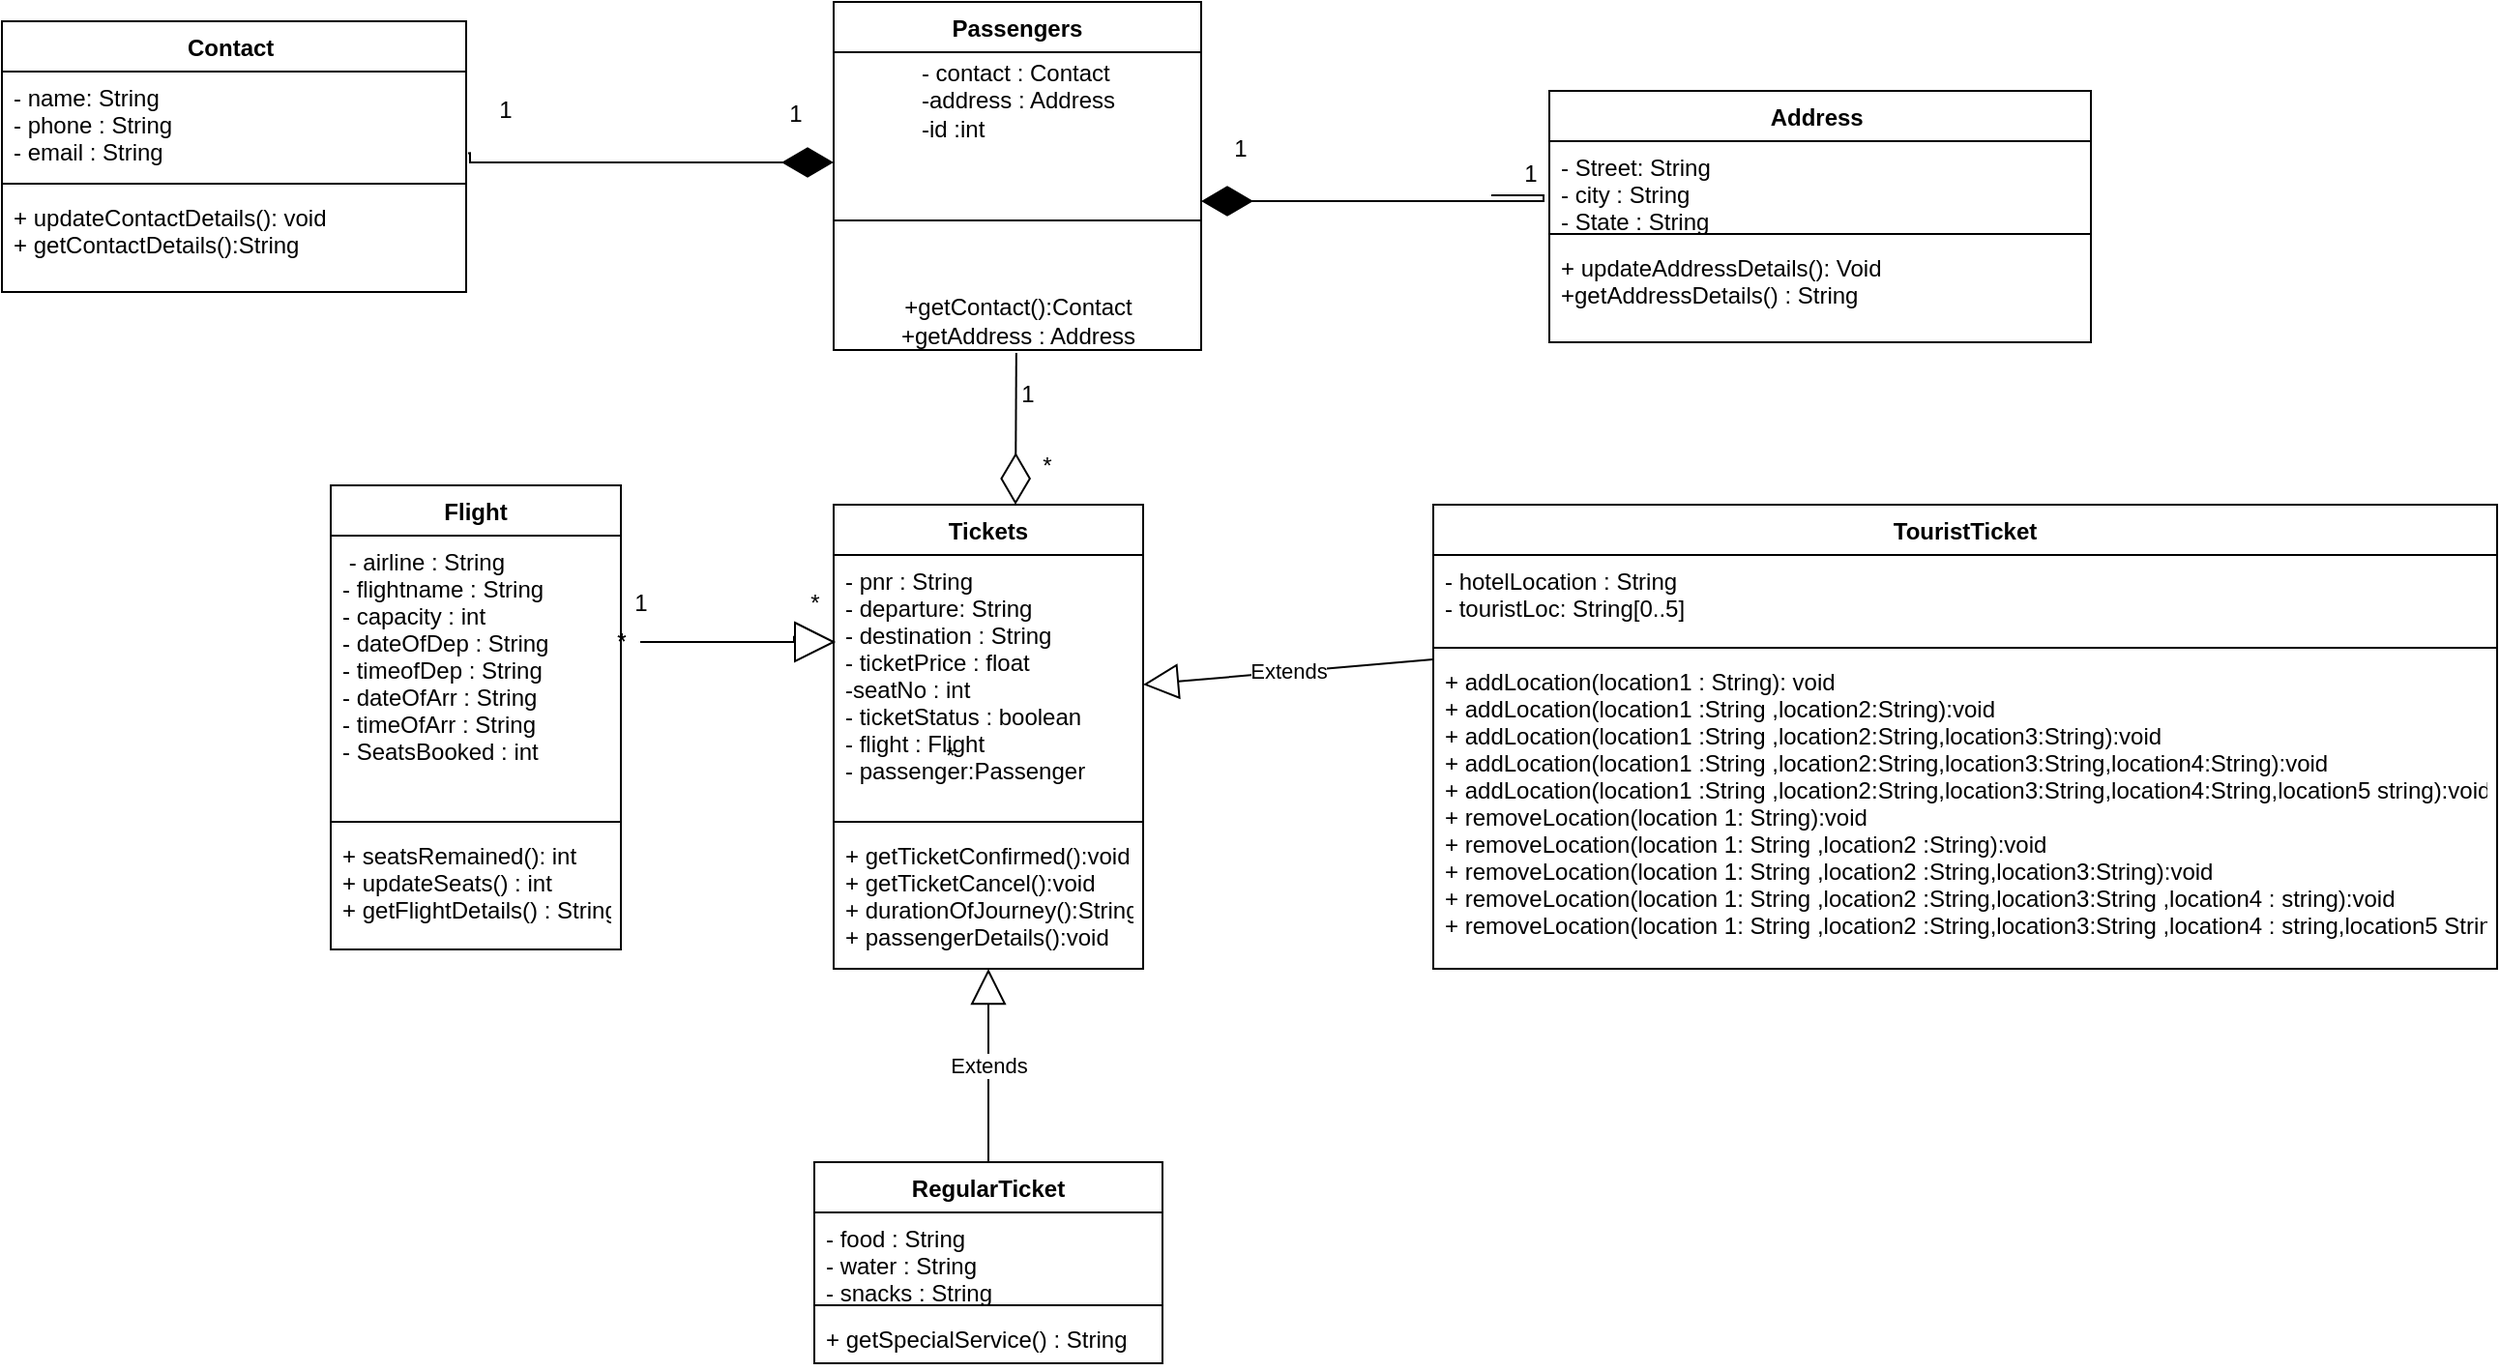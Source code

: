 <mxfile version="15.8.3" type="device"><diagram id="C5RBs43oDa-KdzZeNtuy" name="Page-1"><mxGraphModel dx="41" dy="393" grid="1" gridSize="10" guides="1" tooltips="1" connect="1" arrows="1" fold="1" page="1" pageScale="1" pageWidth="827" pageHeight="1169" math="0" shadow="0"><root><mxCell id="WIyWlLk6GJQsqaUBKTNV-0"/><mxCell id="WIyWlLk6GJQsqaUBKTNV-1" parent="WIyWlLk6GJQsqaUBKTNV-0"/><mxCell id="sFYsVcgWS0593KdC6_tz-0" value="Tickets" style="swimlane;fontStyle=1;align=center;verticalAlign=top;childLayout=stackLayout;horizontal=1;startSize=26;horizontalStack=0;resizeParent=1;resizeParentMax=0;resizeLast=0;collapsible=1;marginBottom=0;" parent="WIyWlLk6GJQsqaUBKTNV-1" vertex="1"><mxGeometry x="1720" y="610" width="160" height="240" as="geometry"/></mxCell><mxCell id="sFYsVcgWS0593KdC6_tz-1" value="- pnr : String&#10;- departure: String&#10;- destination : String&#10;- ticketPrice : float&#10;-seatNo : int&#10;- ticketStatus : boolean&#10;- flight : Flight&#10;- passenger:Passenger" style="text;strokeColor=none;fillColor=none;align=left;verticalAlign=top;spacingLeft=4;spacingRight=4;overflow=hidden;rotatable=0;points=[[0,0.5],[1,0.5]];portConstraint=eastwest;" parent="sFYsVcgWS0593KdC6_tz-0" vertex="1"><mxGeometry y="26" width="160" height="134" as="geometry"/></mxCell><mxCell id="sFYsVcgWS0593KdC6_tz-2" value="" style="line;strokeWidth=1;fillColor=none;align=left;verticalAlign=middle;spacingTop=-1;spacingLeft=3;spacingRight=3;rotatable=0;labelPosition=right;points=[];portConstraint=eastwest;" parent="sFYsVcgWS0593KdC6_tz-0" vertex="1"><mxGeometry y="160" width="160" height="8" as="geometry"/></mxCell><mxCell id="sFYsVcgWS0593KdC6_tz-3" value="+ getTicketConfirmed():void&#10;+ getTicketCancel():void&#10;+ durationOfJourney():String&#10;+ passengerDetails():void" style="text;strokeColor=none;fillColor=none;align=left;verticalAlign=top;spacingLeft=4;spacingRight=4;overflow=hidden;rotatable=0;points=[[0,0.5],[1,0.5]];portConstraint=eastwest;" parent="sFYsVcgWS0593KdC6_tz-0" vertex="1"><mxGeometry y="168" width="160" height="72" as="geometry"/></mxCell><mxCell id="sFYsVcgWS0593KdC6_tz-4" value="Flight" style="swimlane;fontStyle=1;align=center;verticalAlign=top;childLayout=stackLayout;horizontal=1;startSize=26;horizontalStack=0;resizeParent=1;resizeParentMax=0;resizeLast=0;collapsible=1;marginBottom=0;" parent="WIyWlLk6GJQsqaUBKTNV-1" vertex="1"><mxGeometry x="1460" y="600" width="150" height="240" as="geometry"/></mxCell><mxCell id="sFYsVcgWS0593KdC6_tz-5" value=" - airline : String&#10;- flightname : String&#10;- capacity : int&#10;- dateOfDep : String&#10;- timeofDep : String&#10;- dateOfArr : String&#10;- timeOfArr : String&#10;- SeatsBooked : int&#10;" style="text;strokeColor=none;fillColor=none;align=left;verticalAlign=top;spacingLeft=4;spacingRight=4;overflow=hidden;rotatable=0;points=[[0,0.5],[1,0.5]];portConstraint=eastwest;" parent="sFYsVcgWS0593KdC6_tz-4" vertex="1"><mxGeometry y="26" width="150" height="144" as="geometry"/></mxCell><mxCell id="sFYsVcgWS0593KdC6_tz-6" value="" style="line;strokeWidth=1;fillColor=none;align=left;verticalAlign=middle;spacingTop=-1;spacingLeft=3;spacingRight=3;rotatable=0;labelPosition=right;points=[];portConstraint=eastwest;" parent="sFYsVcgWS0593KdC6_tz-4" vertex="1"><mxGeometry y="170" width="150" height="8" as="geometry"/></mxCell><mxCell id="sFYsVcgWS0593KdC6_tz-7" value="+ seatsRemained(): int&#10;+ updateSeats() : int&#10;+ getFlightDetails() : String[]" style="text;strokeColor=none;fillColor=none;align=left;verticalAlign=top;spacingLeft=4;spacingRight=4;overflow=hidden;rotatable=0;points=[[0,0.5],[1,0.5]];portConstraint=eastwest;" parent="sFYsVcgWS0593KdC6_tz-4" vertex="1"><mxGeometry y="178" width="150" height="62" as="geometry"/></mxCell><mxCell id="sFYsVcgWS0593KdC6_tz-8" value="Passengers" style="swimlane;fontStyle=1;align=center;verticalAlign=top;childLayout=stackLayout;horizontal=1;startSize=26;horizontalStack=0;resizeParent=1;resizeParentMax=0;resizeLast=0;collapsible=1;marginBottom=0;" parent="WIyWlLk6GJQsqaUBKTNV-1" vertex="1"><mxGeometry x="1720" y="350" width="190" height="180" as="geometry"/></mxCell><mxCell id="sFYsVcgWS0593KdC6_tz-9" value="&lt;div style=&quot;text-align: left&quot;&gt;&lt;span&gt;- contact : Contact&lt;/span&gt;&lt;/div&gt;&lt;font style=&quot;font-size: 12px&quot;&gt;&lt;div style=&quot;text-align: left&quot;&gt;&lt;span&gt;-address : Address&lt;/span&gt;&lt;/div&gt;&lt;div style=&quot;text-align: left&quot;&gt;&lt;span&gt;-id :int&lt;/span&gt;&lt;/div&gt;&lt;/font&gt;" style="text;html=1;align=center;verticalAlign=middle;resizable=0;points=[];autosize=1;strokeColor=none;fillColor=none;" parent="sFYsVcgWS0593KdC6_tz-8" vertex="1"><mxGeometry y="26" width="190" height="50" as="geometry"/></mxCell><mxCell id="sFYsVcgWS0593KdC6_tz-10" value="" style="line;strokeWidth=1;fillColor=none;align=left;verticalAlign=middle;spacingTop=-1;spacingLeft=3;spacingRight=3;rotatable=0;labelPosition=right;points=[];portConstraint=eastwest;" parent="sFYsVcgWS0593KdC6_tz-8" vertex="1"><mxGeometry y="76" width="190" height="74" as="geometry"/></mxCell><mxCell id="sFYsVcgWS0593KdC6_tz-11" value="+getContact():Contact&lt;br&gt;+getAddress : Address" style="text;html=1;align=center;verticalAlign=middle;resizable=0;points=[];autosize=1;strokeColor=none;fillColor=none;" parent="sFYsVcgWS0593KdC6_tz-8" vertex="1"><mxGeometry y="150" width="190" height="30" as="geometry"/></mxCell><mxCell id="sFYsVcgWS0593KdC6_tz-12" value="RegularTicket" style="swimlane;fontStyle=1;align=center;verticalAlign=top;childLayout=stackLayout;horizontal=1;startSize=26;horizontalStack=0;resizeParent=1;resizeParentMax=0;resizeLast=0;collapsible=1;marginBottom=0;" parent="WIyWlLk6GJQsqaUBKTNV-1" vertex="1"><mxGeometry x="1710" y="950" width="180" height="104" as="geometry"/></mxCell><mxCell id="sFYsVcgWS0593KdC6_tz-13" value="- food : String&#10;- water : String&#10;- snacks : String&#10;-" style="text;strokeColor=none;fillColor=none;align=left;verticalAlign=top;spacingLeft=4;spacingRight=4;overflow=hidden;rotatable=0;points=[[0,0.5],[1,0.5]];portConstraint=eastwest;" parent="sFYsVcgWS0593KdC6_tz-12" vertex="1"><mxGeometry y="26" width="180" height="44" as="geometry"/></mxCell><mxCell id="sFYsVcgWS0593KdC6_tz-14" value="" style="line;strokeWidth=1;fillColor=none;align=left;verticalAlign=middle;spacingTop=-1;spacingLeft=3;spacingRight=3;rotatable=0;labelPosition=right;points=[];portConstraint=eastwest;" parent="sFYsVcgWS0593KdC6_tz-12" vertex="1"><mxGeometry y="70" width="180" height="8" as="geometry"/></mxCell><mxCell id="sFYsVcgWS0593KdC6_tz-15" value="+ getSpecialService() : String" style="text;strokeColor=none;fillColor=none;align=left;verticalAlign=top;spacingLeft=4;spacingRight=4;overflow=hidden;rotatable=0;points=[[0,0.5],[1,0.5]];portConstraint=eastwest;" parent="sFYsVcgWS0593KdC6_tz-12" vertex="1"><mxGeometry y="78" width="180" height="26" as="geometry"/></mxCell><mxCell id="sFYsVcgWS0593KdC6_tz-16" value="TouristTicket" style="swimlane;fontStyle=1;align=center;verticalAlign=top;childLayout=stackLayout;horizontal=1;startSize=26;horizontalStack=0;resizeParent=1;resizeParentMax=0;resizeLast=0;collapsible=1;marginBottom=0;" parent="WIyWlLk6GJQsqaUBKTNV-1" vertex="1"><mxGeometry x="2030" y="610" width="550" height="240" as="geometry"/></mxCell><mxCell id="sFYsVcgWS0593KdC6_tz-17" value="- hotelLocation : String&#10;- touristLoc: String[0..5]" style="text;strokeColor=none;fillColor=none;align=left;verticalAlign=top;spacingLeft=4;spacingRight=4;overflow=hidden;rotatable=0;points=[[0,0.5],[1,0.5]];portConstraint=eastwest;" parent="sFYsVcgWS0593KdC6_tz-16" vertex="1"><mxGeometry y="26" width="550" height="44" as="geometry"/></mxCell><mxCell id="sFYsVcgWS0593KdC6_tz-18" value="" style="line;strokeWidth=1;fillColor=none;align=left;verticalAlign=middle;spacingTop=-1;spacingLeft=3;spacingRight=3;rotatable=0;labelPosition=right;points=[];portConstraint=eastwest;" parent="sFYsVcgWS0593KdC6_tz-16" vertex="1"><mxGeometry y="70" width="550" height="8" as="geometry"/></mxCell><mxCell id="sFYsVcgWS0593KdC6_tz-19" value="+ addLocation(location1 : String): void&#10;+ addLocation(location1 :String ,location2:String):void&#10;+ addLocation(location1 :String ,location2:String,location3:String):void&#10;+ addLocation(location1 :String ,location2:String,location3:String,location4:String):void&#10;+ addLocation(location1 :String ,location2:String,location3:String,location4:String,location5 string):void&#10;+ removeLocation(location 1: String):void&#10;+ removeLocation(location 1: String ,location2 :String):void&#10;+ removeLocation(location 1: String ,location2 :String,location3:String):void&#10;+ removeLocation(location 1: String ,location2 :String,location3:String ,location4 : string):void&#10;+ removeLocation(location 1: String ,location2 :String,location3:String ,location4 : string,location5 String):void" style="text;strokeColor=none;fillColor=none;align=left;verticalAlign=top;spacingLeft=4;spacingRight=4;overflow=hidden;rotatable=0;points=[[0,0.5],[1,0.5]];portConstraint=eastwest;" parent="sFYsVcgWS0593KdC6_tz-16" vertex="1"><mxGeometry y="78" width="550" height="162" as="geometry"/></mxCell><mxCell id="sFYsVcgWS0593KdC6_tz-20" value="Contact " style="swimlane;fontStyle=1;align=center;verticalAlign=top;childLayout=stackLayout;horizontal=1;startSize=26;horizontalStack=0;resizeParent=1;resizeParentMax=0;resizeLast=0;collapsible=1;marginBottom=0;" parent="WIyWlLk6GJQsqaUBKTNV-1" vertex="1"><mxGeometry x="1290" y="360" width="240" height="140" as="geometry"/></mxCell><mxCell id="sFYsVcgWS0593KdC6_tz-21" value="- name: String&#10;- phone : String&#10;- email : String&#10;" style="text;strokeColor=none;fillColor=none;align=left;verticalAlign=top;spacingLeft=4;spacingRight=4;overflow=hidden;rotatable=0;points=[[0,0.5],[1,0.5]];portConstraint=eastwest;" parent="sFYsVcgWS0593KdC6_tz-20" vertex="1"><mxGeometry y="26" width="240" height="54" as="geometry"/></mxCell><mxCell id="sFYsVcgWS0593KdC6_tz-22" value="" style="line;strokeWidth=1;fillColor=none;align=left;verticalAlign=middle;spacingTop=-1;spacingLeft=3;spacingRight=3;rotatable=0;labelPosition=right;points=[];portConstraint=eastwest;" parent="sFYsVcgWS0593KdC6_tz-20" vertex="1"><mxGeometry y="80" width="240" height="8" as="geometry"/></mxCell><mxCell id="sFYsVcgWS0593KdC6_tz-23" value="+ updateContactDetails(): void&#10;+ getContactDetails():String" style="text;strokeColor=none;fillColor=none;align=left;verticalAlign=top;spacingLeft=4;spacingRight=4;overflow=hidden;rotatable=0;points=[[0,0.5],[1,0.5]];portConstraint=eastwest;" parent="sFYsVcgWS0593KdC6_tz-20" vertex="1"><mxGeometry y="88" width="240" height="52" as="geometry"/></mxCell><mxCell id="sFYsVcgWS0593KdC6_tz-24" value="Address " style="swimlane;fontStyle=1;align=center;verticalAlign=top;childLayout=stackLayout;horizontal=1;startSize=26;horizontalStack=0;resizeParent=1;resizeParentMax=0;resizeLast=0;collapsible=1;marginBottom=0;" parent="WIyWlLk6GJQsqaUBKTNV-1" vertex="1"><mxGeometry x="2090" y="396" width="280" height="130" as="geometry"/></mxCell><mxCell id="sFYsVcgWS0593KdC6_tz-25" value="- Street: String&#10;- city : String&#10;- State : String&#10;" style="text;strokeColor=none;fillColor=none;align=left;verticalAlign=top;spacingLeft=4;spacingRight=4;overflow=hidden;rotatable=0;points=[[0,0.5],[1,0.5]];portConstraint=eastwest;" parent="sFYsVcgWS0593KdC6_tz-24" vertex="1"><mxGeometry y="26" width="280" height="44" as="geometry"/></mxCell><mxCell id="sFYsVcgWS0593KdC6_tz-26" value="" style="line;strokeWidth=1;fillColor=none;align=left;verticalAlign=middle;spacingTop=-1;spacingLeft=3;spacingRight=3;rotatable=0;labelPosition=right;points=[];portConstraint=eastwest;" parent="sFYsVcgWS0593KdC6_tz-24" vertex="1"><mxGeometry y="70" width="280" height="8" as="geometry"/></mxCell><mxCell id="sFYsVcgWS0593KdC6_tz-27" value="+ updateAddressDetails(): Void&#10;+getAddressDetails() : String" style="text;strokeColor=none;fillColor=none;align=left;verticalAlign=top;spacingLeft=4;spacingRight=4;overflow=hidden;rotatable=0;points=[[0,0.5],[1,0.5]];portConstraint=eastwest;" parent="sFYsVcgWS0593KdC6_tz-24" vertex="1"><mxGeometry y="78" width="280" height="52" as="geometry"/></mxCell><mxCell id="sFYsVcgWS0593KdC6_tz-28" value="" style="endArrow=diamondThin;endFill=1;endSize=24;html=1;rounded=0;edgeStyle=orthogonalEdgeStyle;exitX=1.004;exitY=0.782;exitDx=0;exitDy=0;exitPerimeter=0;" parent="WIyWlLk6GJQsqaUBKTNV-1" source="sFYsVcgWS0593KdC6_tz-21" edge="1"><mxGeometry width="160" relative="1" as="geometry"><mxPoint x="1190" y="1084.5" as="sourcePoint"/><mxPoint x="1720" y="433" as="targetPoint"/><Array as="points"><mxPoint x="1532" y="433"/></Array></mxGeometry></mxCell><mxCell id="sFYsVcgWS0593KdC6_tz-29" value="" style="endArrow=diamondThin;endFill=1;endSize=24;html=1;rounded=0;edgeStyle=orthogonalEdgeStyle;" parent="WIyWlLk6GJQsqaUBKTNV-1" target="sFYsVcgWS0593KdC6_tz-10" edge="1"><mxGeometry width="160" relative="1" as="geometry"><mxPoint x="2060" y="450" as="sourcePoint"/><mxPoint x="1570" y="1030" as="targetPoint"/><Array as="points"><mxPoint x="2087" y="453"/></Array></mxGeometry></mxCell><mxCell id="sFYsVcgWS0593KdC6_tz-30" value="1" style="text;html=1;align=center;verticalAlign=middle;resizable=0;points=[];autosize=1;strokeColor=none;fillColor=none;" parent="WIyWlLk6GJQsqaUBKTNV-1" vertex="1"><mxGeometry x="1540" y="396" width="20" height="20" as="geometry"/></mxCell><mxCell id="sFYsVcgWS0593KdC6_tz-31" value="1" style="text;html=1;align=center;verticalAlign=middle;resizable=0;points=[];autosize=1;strokeColor=none;fillColor=none;" parent="WIyWlLk6GJQsqaUBKTNV-1" vertex="1"><mxGeometry x="1690" y="398" width="20" height="20" as="geometry"/></mxCell><mxCell id="sFYsVcgWS0593KdC6_tz-32" value="1" style="text;html=1;align=center;verticalAlign=middle;resizable=0;points=[];autosize=1;strokeColor=none;fillColor=none;" parent="WIyWlLk6GJQsqaUBKTNV-1" vertex="1"><mxGeometry x="1920" y="416" width="20" height="20" as="geometry"/></mxCell><mxCell id="sFYsVcgWS0593KdC6_tz-33" value="1" style="text;html=1;align=center;verticalAlign=middle;resizable=0;points=[];autosize=1;strokeColor=none;fillColor=none;" parent="WIyWlLk6GJQsqaUBKTNV-1" vertex="1"><mxGeometry x="2070" y="429" width="20" height="20" as="geometry"/></mxCell><mxCell id="sFYsVcgWS0593KdC6_tz-34" value="1" style="text;html=1;align=center;verticalAlign=middle;resizable=0;points=[];autosize=1;strokeColor=none;fillColor=none;" parent="WIyWlLk6GJQsqaUBKTNV-1" vertex="1"><mxGeometry x="1610" y="651" width="20" height="20" as="geometry"/></mxCell><mxCell id="sFYsVcgWS0593KdC6_tz-35" value="*" style="text;html=1;align=center;verticalAlign=middle;resizable=0;points=[];autosize=1;strokeColor=none;fillColor=none;" parent="WIyWlLk6GJQsqaUBKTNV-1" vertex="1"><mxGeometry x="1770" y="730" width="20" height="20" as="geometry"/></mxCell><mxCell id="sFYsVcgWS0593KdC6_tz-36" value="1" style="text;html=1;align=center;verticalAlign=middle;resizable=0;points=[];autosize=1;strokeColor=none;fillColor=none;" parent="WIyWlLk6GJQsqaUBKTNV-1" vertex="1"><mxGeometry x="1810" y="543" width="20" height="20" as="geometry"/></mxCell><mxCell id="sFYsVcgWS0593KdC6_tz-37" value="*" style="text;html=1;align=center;verticalAlign=middle;resizable=0;points=[];autosize=1;strokeColor=none;fillColor=none;" parent="WIyWlLk6GJQsqaUBKTNV-1" vertex="1"><mxGeometry x="1700" y="651" width="20" height="20" as="geometry"/></mxCell><mxCell id="sFYsVcgWS0593KdC6_tz-38" value="*" style="text;html=1;align=center;verticalAlign=middle;resizable=0;points=[];autosize=1;strokeColor=none;fillColor=none;" parent="WIyWlLk6GJQsqaUBKTNV-1" vertex="1"><mxGeometry x="1600" y="671" width="20" height="20" as="geometry"/></mxCell><mxCell id="sFYsVcgWS0593KdC6_tz-39" value="Extends" style="endArrow=block;endSize=16;endFill=0;html=1;rounded=0;exitX=0.5;exitY=0;exitDx=0;exitDy=0;" parent="WIyWlLk6GJQsqaUBKTNV-1" source="sFYsVcgWS0593KdC6_tz-12" target="sFYsVcgWS0593KdC6_tz-3" edge="1"><mxGeometry width="160" relative="1" as="geometry"><mxPoint x="1595" y="968" as="sourcePoint"/><mxPoint x="1755" y="968" as="targetPoint"/></mxGeometry></mxCell><mxCell id="sFYsVcgWS0593KdC6_tz-40" value="Extends" style="endArrow=block;endSize=16;endFill=0;html=1;rounded=0;exitX=0;exitY=0.012;exitDx=0;exitDy=0;exitPerimeter=0;entryX=1;entryY=0.5;entryDx=0;entryDy=0;" parent="WIyWlLk6GJQsqaUBKTNV-1" source="sFYsVcgWS0593KdC6_tz-19" target="sFYsVcgWS0593KdC6_tz-1" edge="1"><mxGeometry width="160" relative="1" as="geometry"><mxPoint x="1958" y="836" as="sourcePoint"/><mxPoint x="2118" y="836" as="targetPoint"/></mxGeometry></mxCell><mxCell id="sFYsVcgWS0593KdC6_tz-42" value="" style="endArrow=diamondThin;endFill=0;endSize=24;html=1;rounded=0;exitX=0.497;exitY=1.049;exitDx=0;exitDy=0;exitPerimeter=0;" parent="WIyWlLk6GJQsqaUBKTNV-1" source="sFYsVcgWS0593KdC6_tz-11" edge="1"><mxGeometry width="160" relative="1" as="geometry"><mxPoint x="1639" y="792" as="sourcePoint"/><mxPoint x="1814" y="610" as="targetPoint"/></mxGeometry></mxCell><mxCell id="sFYsVcgWS0593KdC6_tz-50" value="*" style="text;html=1;align=center;verticalAlign=middle;resizable=0;points=[];autosize=1;strokeColor=none;fillColor=none;" parent="WIyWlLk6GJQsqaUBKTNV-1" vertex="1"><mxGeometry x="1820" y="580" width="20" height="20" as="geometry"/></mxCell><mxCell id="sFYsVcgWS0593KdC6_tz-51" value="*" style="text;html=1;align=center;verticalAlign=middle;resizable=0;points=[];autosize=1;strokeColor=none;fillColor=none;" parent="WIyWlLk6GJQsqaUBKTNV-1" vertex="1"><mxGeometry x="1600" y="671" width="20" height="20" as="geometry"/></mxCell><mxCell id="sFYsVcgWS0593KdC6_tz-53" value="" style="triangle;whiteSpace=wrap;html=1;fontSize=12;align=left;" parent="WIyWlLk6GJQsqaUBKTNV-1" vertex="1"><mxGeometry x="1700" y="671" width="20" height="20" as="geometry"/></mxCell><mxCell id="sFYsVcgWS0593KdC6_tz-54" value="" style="edgeStyle=orthogonalEdgeStyle;rounded=0;orthogonalLoop=1;jettySize=auto;html=1;fontSize=12;entryX=-0.025;entryY=0.343;entryDx=0;entryDy=0;entryPerimeter=0;endArrow=none;" parent="WIyWlLk6GJQsqaUBKTNV-1" source="sFYsVcgWS0593KdC6_tz-51" target="sFYsVcgWS0593KdC6_tz-53" edge="1"><mxGeometry relative="1" as="geometry"><mxPoint x="1620" y="681" as="sourcePoint"/><mxPoint x="1716" y="681.962" as="targetPoint"/><Array as="points"><mxPoint x="1700" y="681"/></Array></mxGeometry></mxCell></root></mxGraphModel></diagram></mxfile>